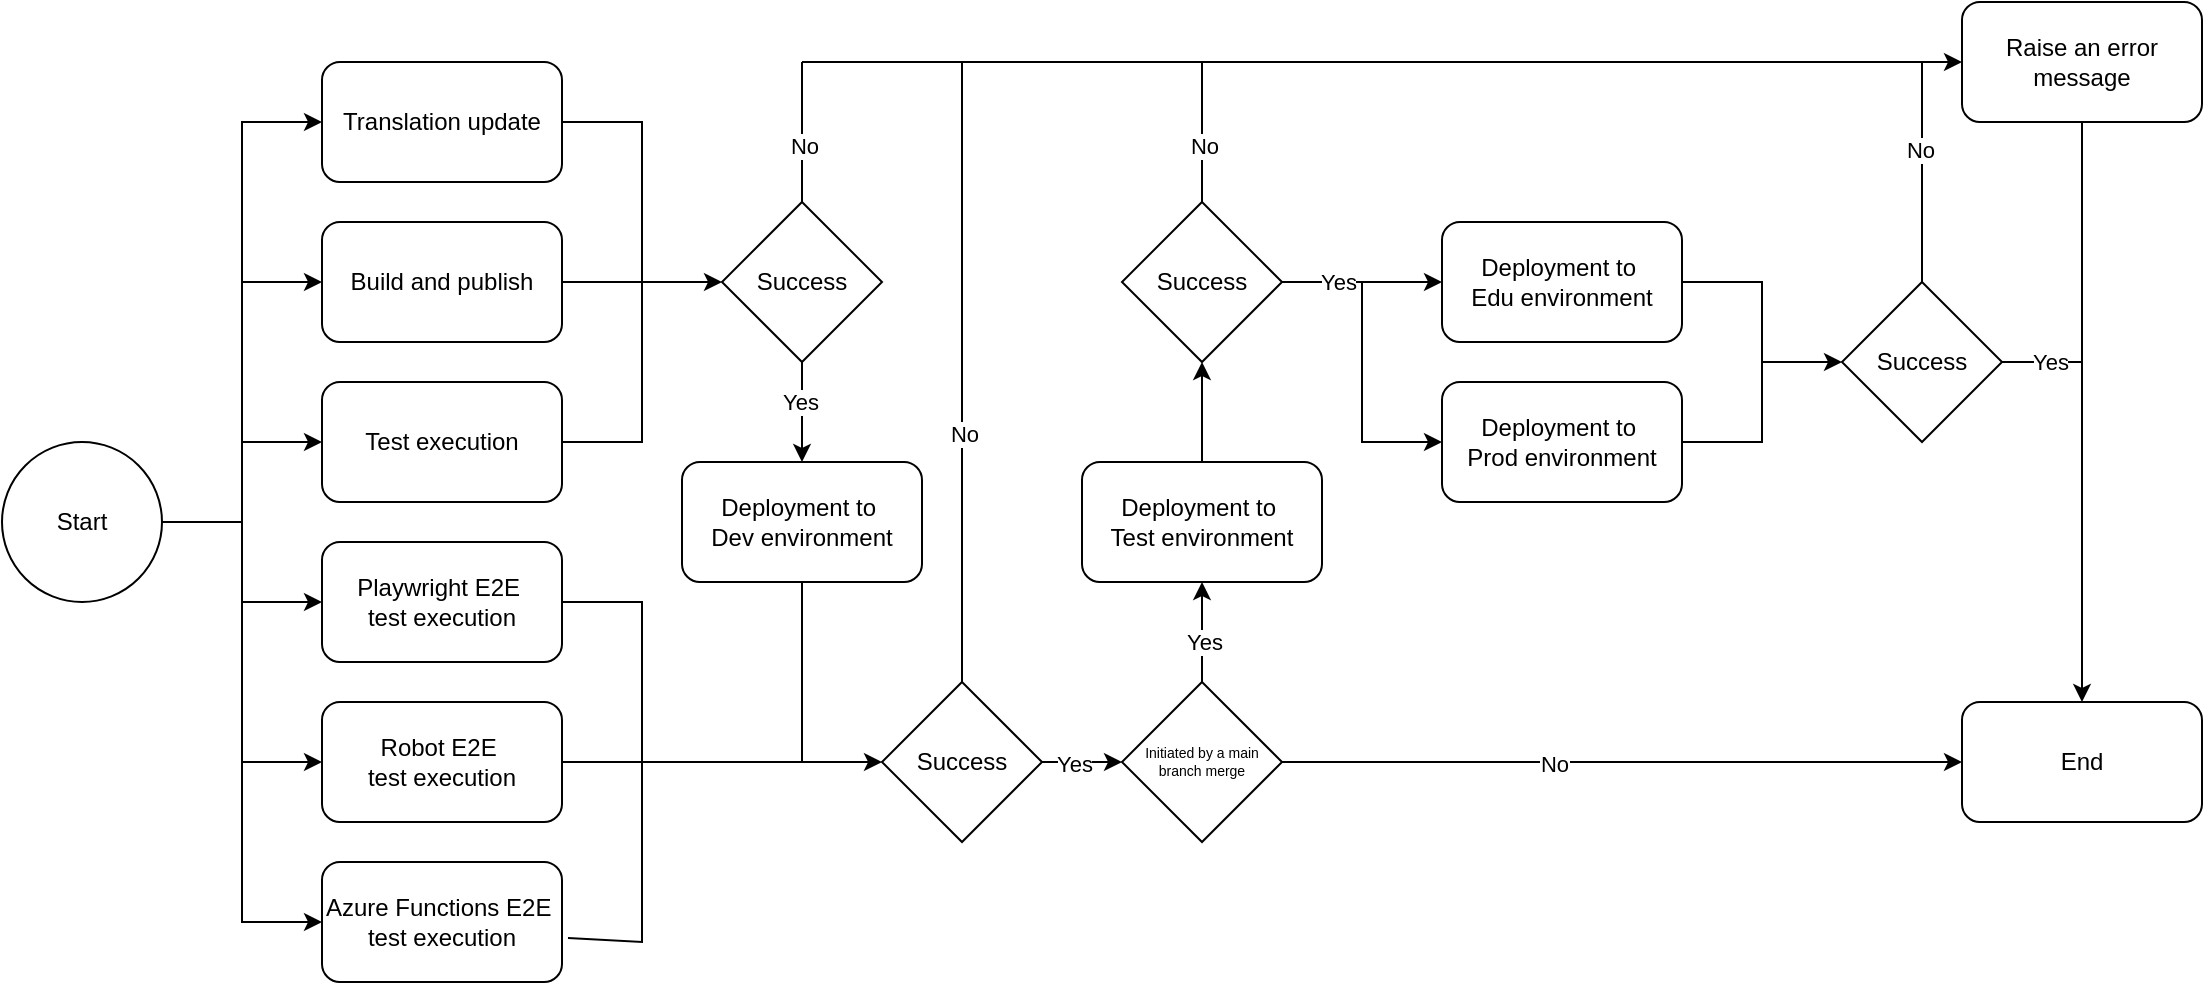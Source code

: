 <mxfile version="26.2.14">
  <diagram name="Sivu-1" id="tb2yprHzVSe8D-aJGK3l">
    <mxGraphModel dx="911" dy="569" grid="1" gridSize="10" guides="1" tooltips="1" connect="1" arrows="1" fold="1" page="1" pageScale="1" pageWidth="1169" pageHeight="827" math="0" shadow="0">
      <root>
        <mxCell id="0" />
        <mxCell id="1" parent="0" />
        <mxCell id="vc8n4uK07FXEmmHoJwET-1" value="Start" style="ellipse;whiteSpace=wrap;html=1;aspect=fixed;" vertex="1" parent="1">
          <mxGeometry x="40" y="230" width="80" height="80" as="geometry" />
        </mxCell>
        <mxCell id="vc8n4uK07FXEmmHoJwET-2" value="Translation update" style="rounded=1;whiteSpace=wrap;html=1;" vertex="1" parent="1">
          <mxGeometry x="200" y="40" width="120" height="60" as="geometry" />
        </mxCell>
        <mxCell id="vc8n4uK07FXEmmHoJwET-3" value="Build and publish" style="rounded=1;whiteSpace=wrap;html=1;" vertex="1" parent="1">
          <mxGeometry x="200" y="120" width="120" height="60" as="geometry" />
        </mxCell>
        <mxCell id="vc8n4uK07FXEmmHoJwET-4" value="Test execution" style="rounded=1;whiteSpace=wrap;html=1;" vertex="1" parent="1">
          <mxGeometry x="200" y="200" width="120" height="60" as="geometry" />
        </mxCell>
        <mxCell id="vc8n4uK07FXEmmHoJwET-5" value="Playwright E2E&amp;nbsp;&lt;div&gt;test execution&lt;/div&gt;" style="rounded=1;whiteSpace=wrap;html=1;" vertex="1" parent="1">
          <mxGeometry x="200" y="280" width="120" height="60" as="geometry" />
        </mxCell>
        <mxCell id="vc8n4uK07FXEmmHoJwET-6" value="Robot E2E&amp;nbsp;&lt;div&gt;test execution&lt;/div&gt;" style="rounded=1;whiteSpace=wrap;html=1;" vertex="1" parent="1">
          <mxGeometry x="200" y="360" width="120" height="60" as="geometry" />
        </mxCell>
        <mxCell id="vc8n4uK07FXEmmHoJwET-7" value="Azure Functions E2E&amp;nbsp;&lt;div&gt;test execution&lt;/div&gt;" style="rounded=1;whiteSpace=wrap;html=1;" vertex="1" parent="1">
          <mxGeometry x="200" y="440" width="120" height="60" as="geometry" />
        </mxCell>
        <mxCell id="vc8n4uK07FXEmmHoJwET-8" value="" style="endArrow=classic;html=1;rounded=0;entryX=0;entryY=0.5;entryDx=0;entryDy=0;exitX=1;exitY=0.5;exitDx=0;exitDy=0;" edge="1" parent="1" source="vc8n4uK07FXEmmHoJwET-1" target="vc8n4uK07FXEmmHoJwET-2">
          <mxGeometry width="50" height="50" relative="1" as="geometry">
            <mxPoint x="120" y="280" as="sourcePoint" />
            <mxPoint x="170" y="230" as="targetPoint" />
            <Array as="points">
              <mxPoint x="160" y="270" />
              <mxPoint x="160" y="70" />
            </Array>
          </mxGeometry>
        </mxCell>
        <mxCell id="vc8n4uK07FXEmmHoJwET-9" value="" style="endArrow=classic;html=1;rounded=0;entryX=0;entryY=0.5;entryDx=0;entryDy=0;" edge="1" parent="1" target="vc8n4uK07FXEmmHoJwET-3">
          <mxGeometry width="50" height="50" relative="1" as="geometry">
            <mxPoint x="160" y="150" as="sourcePoint" />
            <mxPoint x="450" y="250" as="targetPoint" />
          </mxGeometry>
        </mxCell>
        <mxCell id="vc8n4uK07FXEmmHoJwET-10" value="" style="endArrow=classic;html=1;rounded=0;entryX=0;entryY=0.5;entryDx=0;entryDy=0;" edge="1" parent="1" target="vc8n4uK07FXEmmHoJwET-4">
          <mxGeometry width="50" height="50" relative="1" as="geometry">
            <mxPoint x="160" y="230" as="sourcePoint" />
            <mxPoint x="450" y="250" as="targetPoint" />
          </mxGeometry>
        </mxCell>
        <mxCell id="vc8n4uK07FXEmmHoJwET-11" value="" style="endArrow=classic;html=1;rounded=0;entryX=0;entryY=0.5;entryDx=0;entryDy=0;" edge="1" parent="1" target="vc8n4uK07FXEmmHoJwET-7">
          <mxGeometry width="50" height="50" relative="1" as="geometry">
            <mxPoint x="120" y="270" as="sourcePoint" />
            <mxPoint x="450" y="250" as="targetPoint" />
            <Array as="points">
              <mxPoint x="160" y="270" />
              <mxPoint x="160" y="470" />
            </Array>
          </mxGeometry>
        </mxCell>
        <mxCell id="vc8n4uK07FXEmmHoJwET-12" value="" style="endArrow=classic;html=1;rounded=0;entryX=0;entryY=0.5;entryDx=0;entryDy=0;" edge="1" parent="1" target="vc8n4uK07FXEmmHoJwET-5">
          <mxGeometry width="50" height="50" relative="1" as="geometry">
            <mxPoint x="160" y="310" as="sourcePoint" />
            <mxPoint x="450" y="250" as="targetPoint" />
          </mxGeometry>
        </mxCell>
        <mxCell id="vc8n4uK07FXEmmHoJwET-13" value="" style="endArrow=classic;html=1;rounded=0;entryX=0;entryY=0.5;entryDx=0;entryDy=0;" edge="1" parent="1" target="vc8n4uK07FXEmmHoJwET-6">
          <mxGeometry width="50" height="50" relative="1" as="geometry">
            <mxPoint x="160" y="390" as="sourcePoint" />
            <mxPoint x="190" y="390" as="targetPoint" />
          </mxGeometry>
        </mxCell>
        <mxCell id="vc8n4uK07FXEmmHoJwET-14" value="Success" style="rhombus;whiteSpace=wrap;html=1;" vertex="1" parent="1">
          <mxGeometry x="400" y="110" width="80" height="80" as="geometry" />
        </mxCell>
        <mxCell id="vc8n4uK07FXEmmHoJwET-15" value="" style="endArrow=classic;html=1;rounded=0;exitX=1;exitY=0.5;exitDx=0;exitDy=0;entryX=0;entryY=0.5;entryDx=0;entryDy=0;" edge="1" parent="1" source="vc8n4uK07FXEmmHoJwET-3" target="vc8n4uK07FXEmmHoJwET-14">
          <mxGeometry width="50" height="50" relative="1" as="geometry">
            <mxPoint x="290" y="230" as="sourcePoint" />
            <mxPoint x="340" y="180" as="targetPoint" />
          </mxGeometry>
        </mxCell>
        <mxCell id="vc8n4uK07FXEmmHoJwET-16" value="" style="endArrow=none;html=1;rounded=0;exitX=1;exitY=0.5;exitDx=0;exitDy=0;" edge="1" parent="1" source="vc8n4uK07FXEmmHoJwET-2">
          <mxGeometry width="50" height="50" relative="1" as="geometry">
            <mxPoint x="400" y="300" as="sourcePoint" />
            <mxPoint x="360" y="150" as="targetPoint" />
            <Array as="points">
              <mxPoint x="360" y="70" />
            </Array>
          </mxGeometry>
        </mxCell>
        <mxCell id="vc8n4uK07FXEmmHoJwET-17" value="" style="endArrow=none;html=1;rounded=0;exitX=1;exitY=0.5;exitDx=0;exitDy=0;" edge="1" parent="1" source="vc8n4uK07FXEmmHoJwET-4">
          <mxGeometry width="50" height="50" relative="1" as="geometry">
            <mxPoint x="340" y="260" as="sourcePoint" />
            <mxPoint x="360" y="150" as="targetPoint" />
            <Array as="points">
              <mxPoint x="360" y="230" />
            </Array>
          </mxGeometry>
        </mxCell>
        <mxCell id="vc8n4uK07FXEmmHoJwET-18" value="Deployment to&amp;nbsp;&lt;div&gt;Dev environment&lt;/div&gt;" style="rounded=1;whiteSpace=wrap;html=1;" vertex="1" parent="1">
          <mxGeometry x="380" y="240" width="120" height="60" as="geometry" />
        </mxCell>
        <mxCell id="vc8n4uK07FXEmmHoJwET-19" value="" style="endArrow=classic;html=1;rounded=0;entryX=0.5;entryY=0;entryDx=0;entryDy=0;" edge="1" parent="1" target="vc8n4uK07FXEmmHoJwET-18">
          <mxGeometry width="50" height="50" relative="1" as="geometry">
            <mxPoint x="440" y="190" as="sourcePoint" />
            <mxPoint x="450" y="250" as="targetPoint" />
          </mxGeometry>
        </mxCell>
        <mxCell id="vc8n4uK07FXEmmHoJwET-20" value="Yes" style="edgeLabel;html=1;align=center;verticalAlign=middle;resizable=0;points=[];" vertex="1" connectable="0" parent="vc8n4uK07FXEmmHoJwET-19">
          <mxGeometry x="-0.2" y="-1" relative="1" as="geometry">
            <mxPoint as="offset" />
          </mxGeometry>
        </mxCell>
        <mxCell id="vc8n4uK07FXEmmHoJwET-21" value="Success" style="rhombus;whiteSpace=wrap;html=1;" vertex="1" parent="1">
          <mxGeometry x="480" y="350" width="80" height="80" as="geometry" />
        </mxCell>
        <mxCell id="vc8n4uK07FXEmmHoJwET-22" value="" style="endArrow=classic;html=1;rounded=0;exitX=1;exitY=0.5;exitDx=0;exitDy=0;entryX=0;entryY=0.5;entryDx=0;entryDy=0;" edge="1" parent="1" source="vc8n4uK07FXEmmHoJwET-6" target="vc8n4uK07FXEmmHoJwET-21">
          <mxGeometry width="50" height="50" relative="1" as="geometry">
            <mxPoint x="400" y="300" as="sourcePoint" />
            <mxPoint x="450" y="250" as="targetPoint" />
          </mxGeometry>
        </mxCell>
        <mxCell id="vc8n4uK07FXEmmHoJwET-23" value="" style="endArrow=none;html=1;rounded=0;entryX=1;entryY=0.5;entryDx=0;entryDy=0;" edge="1" parent="1" target="vc8n4uK07FXEmmHoJwET-5">
          <mxGeometry width="50" height="50" relative="1" as="geometry">
            <mxPoint x="360" y="390" as="sourcePoint" />
            <mxPoint x="450" y="250" as="targetPoint" />
            <Array as="points">
              <mxPoint x="360" y="310" />
            </Array>
          </mxGeometry>
        </mxCell>
        <mxCell id="vc8n4uK07FXEmmHoJwET-24" value="" style="endArrow=none;html=1;rounded=0;exitX=1.025;exitY=0.633;exitDx=0;exitDy=0;exitPerimeter=0;" edge="1" parent="1" source="vc8n4uK07FXEmmHoJwET-7">
          <mxGeometry width="50" height="50" relative="1" as="geometry">
            <mxPoint x="400" y="300" as="sourcePoint" />
            <mxPoint x="360" y="390" as="targetPoint" />
            <Array as="points">
              <mxPoint x="360" y="480" />
            </Array>
          </mxGeometry>
        </mxCell>
        <mxCell id="vc8n4uK07FXEmmHoJwET-26" value="" style="endArrow=none;html=1;rounded=0;entryX=0.5;entryY=1;entryDx=0;entryDy=0;" edge="1" parent="1" target="vc8n4uK07FXEmmHoJwET-18">
          <mxGeometry width="50" height="50" relative="1" as="geometry">
            <mxPoint x="440" y="390" as="sourcePoint" />
            <mxPoint x="450" y="270" as="targetPoint" />
          </mxGeometry>
        </mxCell>
        <mxCell id="vc8n4uK07FXEmmHoJwET-27" value="Initiated by a main branch merge" style="rhombus;whiteSpace=wrap;html=1;fontSize=7;" vertex="1" parent="1">
          <mxGeometry x="600" y="350" width="80" height="80" as="geometry" />
        </mxCell>
        <mxCell id="vc8n4uK07FXEmmHoJwET-28" value="" style="endArrow=classic;html=1;rounded=0;exitX=1;exitY=0.5;exitDx=0;exitDy=0;" edge="1" parent="1" source="vc8n4uK07FXEmmHoJwET-21">
          <mxGeometry width="50" height="50" relative="1" as="geometry">
            <mxPoint x="450" y="200" as="sourcePoint" />
            <mxPoint x="600" y="390" as="targetPoint" />
          </mxGeometry>
        </mxCell>
        <mxCell id="vc8n4uK07FXEmmHoJwET-29" value="Yes" style="edgeLabel;html=1;align=center;verticalAlign=middle;resizable=0;points=[];" vertex="1" connectable="0" parent="vc8n4uK07FXEmmHoJwET-28">
          <mxGeometry x="-0.2" y="-1" relative="1" as="geometry">
            <mxPoint as="offset" />
          </mxGeometry>
        </mxCell>
        <mxCell id="vc8n4uK07FXEmmHoJwET-30" value="Deployment to&amp;nbsp;&lt;div&gt;Test environment&lt;/div&gt;" style="rounded=1;whiteSpace=wrap;html=1;" vertex="1" parent="1">
          <mxGeometry x="580" y="240" width="120" height="60" as="geometry" />
        </mxCell>
        <mxCell id="vc8n4uK07FXEmmHoJwET-31" value="" style="endArrow=classic;html=1;rounded=0;entryX=0;entryY=0.5;entryDx=0;entryDy=0;endFill=1;" edge="1" parent="1" target="vc8n4uK07FXEmmHoJwET-53">
          <mxGeometry width="50" height="50" relative="1" as="geometry">
            <mxPoint x="440" y="40" as="sourcePoint" />
            <mxPoint x="920" y="40" as="targetPoint" />
          </mxGeometry>
        </mxCell>
        <mxCell id="vc8n4uK07FXEmmHoJwET-32" value="" style="endArrow=none;html=1;rounded=0;exitX=0.5;exitY=0;exitDx=0;exitDy=0;startFill=0;" edge="1" parent="1" source="vc8n4uK07FXEmmHoJwET-14">
          <mxGeometry width="50" height="50" relative="1" as="geometry">
            <mxPoint x="450" y="200" as="sourcePoint" />
            <mxPoint x="440" y="40" as="targetPoint" />
          </mxGeometry>
        </mxCell>
        <mxCell id="vc8n4uK07FXEmmHoJwET-33" value="No" style="edgeLabel;html=1;align=center;verticalAlign=middle;resizable=0;points=[];" vertex="1" connectable="0" parent="vc8n4uK07FXEmmHoJwET-32">
          <mxGeometry x="-0.2" y="-1" relative="1" as="geometry">
            <mxPoint as="offset" />
          </mxGeometry>
        </mxCell>
        <mxCell id="vc8n4uK07FXEmmHoJwET-34" value="" style="endArrow=none;html=1;rounded=0;exitX=0.5;exitY=0;exitDx=0;exitDy=0;startFill=0;" edge="1" parent="1" source="vc8n4uK07FXEmmHoJwET-21">
          <mxGeometry width="50" height="50" relative="1" as="geometry">
            <mxPoint x="450" y="120" as="sourcePoint" />
            <mxPoint x="520" y="40" as="targetPoint" />
          </mxGeometry>
        </mxCell>
        <mxCell id="vc8n4uK07FXEmmHoJwET-35" value="No" style="edgeLabel;html=1;align=center;verticalAlign=middle;resizable=0;points=[];" vertex="1" connectable="0" parent="vc8n4uK07FXEmmHoJwET-34">
          <mxGeometry x="-0.2" y="-1" relative="1" as="geometry">
            <mxPoint as="offset" />
          </mxGeometry>
        </mxCell>
        <mxCell id="vc8n4uK07FXEmmHoJwET-36" value="" style="endArrow=classic;html=1;rounded=0;exitX=0.5;exitY=0;exitDx=0;exitDy=0;entryX=0.5;entryY=1;entryDx=0;entryDy=0;" edge="1" parent="1" source="vc8n4uK07FXEmmHoJwET-27" target="vc8n4uK07FXEmmHoJwET-30">
          <mxGeometry width="50" height="50" relative="1" as="geometry">
            <mxPoint x="570" y="400" as="sourcePoint" />
            <mxPoint x="610" y="400" as="targetPoint" />
          </mxGeometry>
        </mxCell>
        <mxCell id="vc8n4uK07FXEmmHoJwET-37" value="Yes" style="edgeLabel;html=1;align=center;verticalAlign=middle;resizable=0;points=[];" vertex="1" connectable="0" parent="vc8n4uK07FXEmmHoJwET-36">
          <mxGeometry x="-0.2" y="-1" relative="1" as="geometry">
            <mxPoint as="offset" />
          </mxGeometry>
        </mxCell>
        <mxCell id="vc8n4uK07FXEmmHoJwET-38" value="Success" style="rhombus;whiteSpace=wrap;html=1;" vertex="1" parent="1">
          <mxGeometry x="600" y="110" width="80" height="80" as="geometry" />
        </mxCell>
        <mxCell id="vc8n4uK07FXEmmHoJwET-39" value="" style="endArrow=classic;html=1;rounded=0;entryX=0.5;entryY=1;entryDx=0;entryDy=0;" edge="1" parent="1" target="vc8n4uK07FXEmmHoJwET-38">
          <mxGeometry width="50" height="50" relative="1" as="geometry">
            <mxPoint x="640" y="240" as="sourcePoint" />
            <mxPoint x="650" y="310" as="targetPoint" />
          </mxGeometry>
        </mxCell>
        <mxCell id="vc8n4uK07FXEmmHoJwET-41" value="" style="endArrow=none;html=1;rounded=0;exitX=0.5;exitY=0;exitDx=0;exitDy=0;startFill=0;" edge="1" parent="1" source="vc8n4uK07FXEmmHoJwET-38">
          <mxGeometry width="50" height="50" relative="1" as="geometry">
            <mxPoint x="450" y="120" as="sourcePoint" />
            <mxPoint x="640" y="40" as="targetPoint" />
          </mxGeometry>
        </mxCell>
        <mxCell id="vc8n4uK07FXEmmHoJwET-42" value="No" style="edgeLabel;html=1;align=center;verticalAlign=middle;resizable=0;points=[];" vertex="1" connectable="0" parent="vc8n4uK07FXEmmHoJwET-41">
          <mxGeometry x="-0.2" y="-1" relative="1" as="geometry">
            <mxPoint as="offset" />
          </mxGeometry>
        </mxCell>
        <mxCell id="vc8n4uK07FXEmmHoJwET-43" value="Deployment to&amp;nbsp;&lt;div&gt;Edu environment&lt;/div&gt;" style="rounded=1;whiteSpace=wrap;html=1;" vertex="1" parent="1">
          <mxGeometry x="760" y="120" width="120" height="60" as="geometry" />
        </mxCell>
        <mxCell id="vc8n4uK07FXEmmHoJwET-44" value="Deployment to&amp;nbsp;&lt;div&gt;Prod environment&lt;/div&gt;" style="rounded=1;whiteSpace=wrap;html=1;" vertex="1" parent="1">
          <mxGeometry x="760" y="200" width="120" height="60" as="geometry" />
        </mxCell>
        <mxCell id="vc8n4uK07FXEmmHoJwET-45" value="" style="endArrow=classic;html=1;rounded=0;entryX=0;entryY=0.5;entryDx=0;entryDy=0;exitX=1;exitY=0.5;exitDx=0;exitDy=0;" edge="1" parent="1" source="vc8n4uK07FXEmmHoJwET-38" target="vc8n4uK07FXEmmHoJwET-43">
          <mxGeometry width="50" height="50" relative="1" as="geometry">
            <mxPoint x="610" y="320" as="sourcePoint" />
            <mxPoint x="660" y="270" as="targetPoint" />
          </mxGeometry>
        </mxCell>
        <mxCell id="vc8n4uK07FXEmmHoJwET-56" value="Yes" style="edgeLabel;html=1;align=center;verticalAlign=middle;resizable=0;points=[];" vertex="1" connectable="0" parent="vc8n4uK07FXEmmHoJwET-45">
          <mxGeometry x="-0.3" relative="1" as="geometry">
            <mxPoint as="offset" />
          </mxGeometry>
        </mxCell>
        <mxCell id="vc8n4uK07FXEmmHoJwET-46" value="" style="endArrow=classic;html=1;rounded=0;entryX=0;entryY=0.5;entryDx=0;entryDy=0;" edge="1" parent="1" target="vc8n4uK07FXEmmHoJwET-44">
          <mxGeometry width="50" height="50" relative="1" as="geometry">
            <mxPoint x="720" y="150" as="sourcePoint" />
            <mxPoint x="660" y="270" as="targetPoint" />
            <Array as="points">
              <mxPoint x="720" y="230" />
            </Array>
          </mxGeometry>
        </mxCell>
        <mxCell id="vc8n4uK07FXEmmHoJwET-47" value="Success" style="rhombus;whiteSpace=wrap;html=1;" vertex="1" parent="1">
          <mxGeometry x="960" y="150" width="80" height="80" as="geometry" />
        </mxCell>
        <mxCell id="vc8n4uK07FXEmmHoJwET-48" value="" style="endArrow=classic;html=1;rounded=0;entryX=0;entryY=0.5;entryDx=0;entryDy=0;exitX=1;exitY=0.5;exitDx=0;exitDy=0;" edge="1" parent="1" source="vc8n4uK07FXEmmHoJwET-43" target="vc8n4uK07FXEmmHoJwET-47">
          <mxGeometry width="50" height="50" relative="1" as="geometry">
            <mxPoint x="660" y="320" as="sourcePoint" />
            <mxPoint x="710" y="270" as="targetPoint" />
            <Array as="points">
              <mxPoint x="920" y="150" />
              <mxPoint x="920" y="190" />
            </Array>
          </mxGeometry>
        </mxCell>
        <mxCell id="vc8n4uK07FXEmmHoJwET-49" value="" style="endArrow=none;html=1;rounded=0;" edge="1" parent="1">
          <mxGeometry width="50" height="50" relative="1" as="geometry">
            <mxPoint x="880" y="230" as="sourcePoint" />
            <mxPoint x="920" y="190" as="targetPoint" />
            <Array as="points">
              <mxPoint x="920" y="230" />
            </Array>
          </mxGeometry>
        </mxCell>
        <mxCell id="vc8n4uK07FXEmmHoJwET-50" value="End" style="rounded=1;whiteSpace=wrap;html=1;" vertex="1" parent="1">
          <mxGeometry x="1020" y="360" width="120" height="60" as="geometry" />
        </mxCell>
        <mxCell id="vc8n4uK07FXEmmHoJwET-51" value="" style="endArrow=classic;html=1;rounded=0;exitX=1;exitY=0.5;exitDx=0;exitDy=0;entryX=0;entryY=0.5;entryDx=0;entryDy=0;" edge="1" parent="1" source="vc8n4uK07FXEmmHoJwET-27" target="vc8n4uK07FXEmmHoJwET-50">
          <mxGeometry width="50" height="50" relative="1" as="geometry">
            <mxPoint x="650" y="360" as="sourcePoint" />
            <mxPoint x="650" y="310" as="targetPoint" />
          </mxGeometry>
        </mxCell>
        <mxCell id="vc8n4uK07FXEmmHoJwET-52" value="No" style="edgeLabel;html=1;align=center;verticalAlign=middle;resizable=0;points=[];" vertex="1" connectable="0" parent="vc8n4uK07FXEmmHoJwET-51">
          <mxGeometry x="-0.2" y="-1" relative="1" as="geometry">
            <mxPoint as="offset" />
          </mxGeometry>
        </mxCell>
        <mxCell id="vc8n4uK07FXEmmHoJwET-53" value="Raise an error message" style="rounded=1;whiteSpace=wrap;html=1;" vertex="1" parent="1">
          <mxGeometry x="1020" y="10" width="120" height="60" as="geometry" />
        </mxCell>
        <mxCell id="vc8n4uK07FXEmmHoJwET-54" value="" style="endArrow=classic;html=1;rounded=0;entryX=0.5;entryY=0;entryDx=0;entryDy=0;exitX=0.5;exitY=1;exitDx=0;exitDy=0;" edge="1" parent="1" source="vc8n4uK07FXEmmHoJwET-53" target="vc8n4uK07FXEmmHoJwET-50">
          <mxGeometry width="50" height="50" relative="1" as="geometry">
            <mxPoint x="700" y="320" as="sourcePoint" />
            <mxPoint x="750" y="270" as="targetPoint" />
          </mxGeometry>
        </mxCell>
        <mxCell id="vc8n4uK07FXEmmHoJwET-55" value="" style="endArrow=none;html=1;rounded=0;entryX=1;entryY=0.5;entryDx=0;entryDy=0;" edge="1" parent="1" target="vc8n4uK07FXEmmHoJwET-47">
          <mxGeometry width="50" height="50" relative="1" as="geometry">
            <mxPoint x="1080" y="190" as="sourcePoint" />
            <mxPoint x="750" y="270" as="targetPoint" />
          </mxGeometry>
        </mxCell>
        <mxCell id="vc8n4uK07FXEmmHoJwET-57" value="Yes" style="edgeLabel;html=1;align=center;verticalAlign=middle;resizable=0;points=[];" vertex="1" connectable="0" parent="vc8n4uK07FXEmmHoJwET-55">
          <mxGeometry x="-0.2" relative="1" as="geometry">
            <mxPoint as="offset" />
          </mxGeometry>
        </mxCell>
        <mxCell id="vc8n4uK07FXEmmHoJwET-58" value="" style="endArrow=none;html=1;rounded=0;startFill=0;entryX=0.5;entryY=0;entryDx=0;entryDy=0;" edge="1" parent="1" target="vc8n4uK07FXEmmHoJwET-47">
          <mxGeometry width="50" height="50" relative="1" as="geometry">
            <mxPoint x="1000" y="40" as="sourcePoint" />
            <mxPoint x="650" y="50" as="targetPoint" />
          </mxGeometry>
        </mxCell>
        <mxCell id="vc8n4uK07FXEmmHoJwET-59" value="No" style="edgeLabel;html=1;align=center;verticalAlign=middle;resizable=0;points=[];" vertex="1" connectable="0" parent="vc8n4uK07FXEmmHoJwET-58">
          <mxGeometry x="-0.2" y="-1" relative="1" as="geometry">
            <mxPoint as="offset" />
          </mxGeometry>
        </mxCell>
      </root>
    </mxGraphModel>
  </diagram>
</mxfile>
